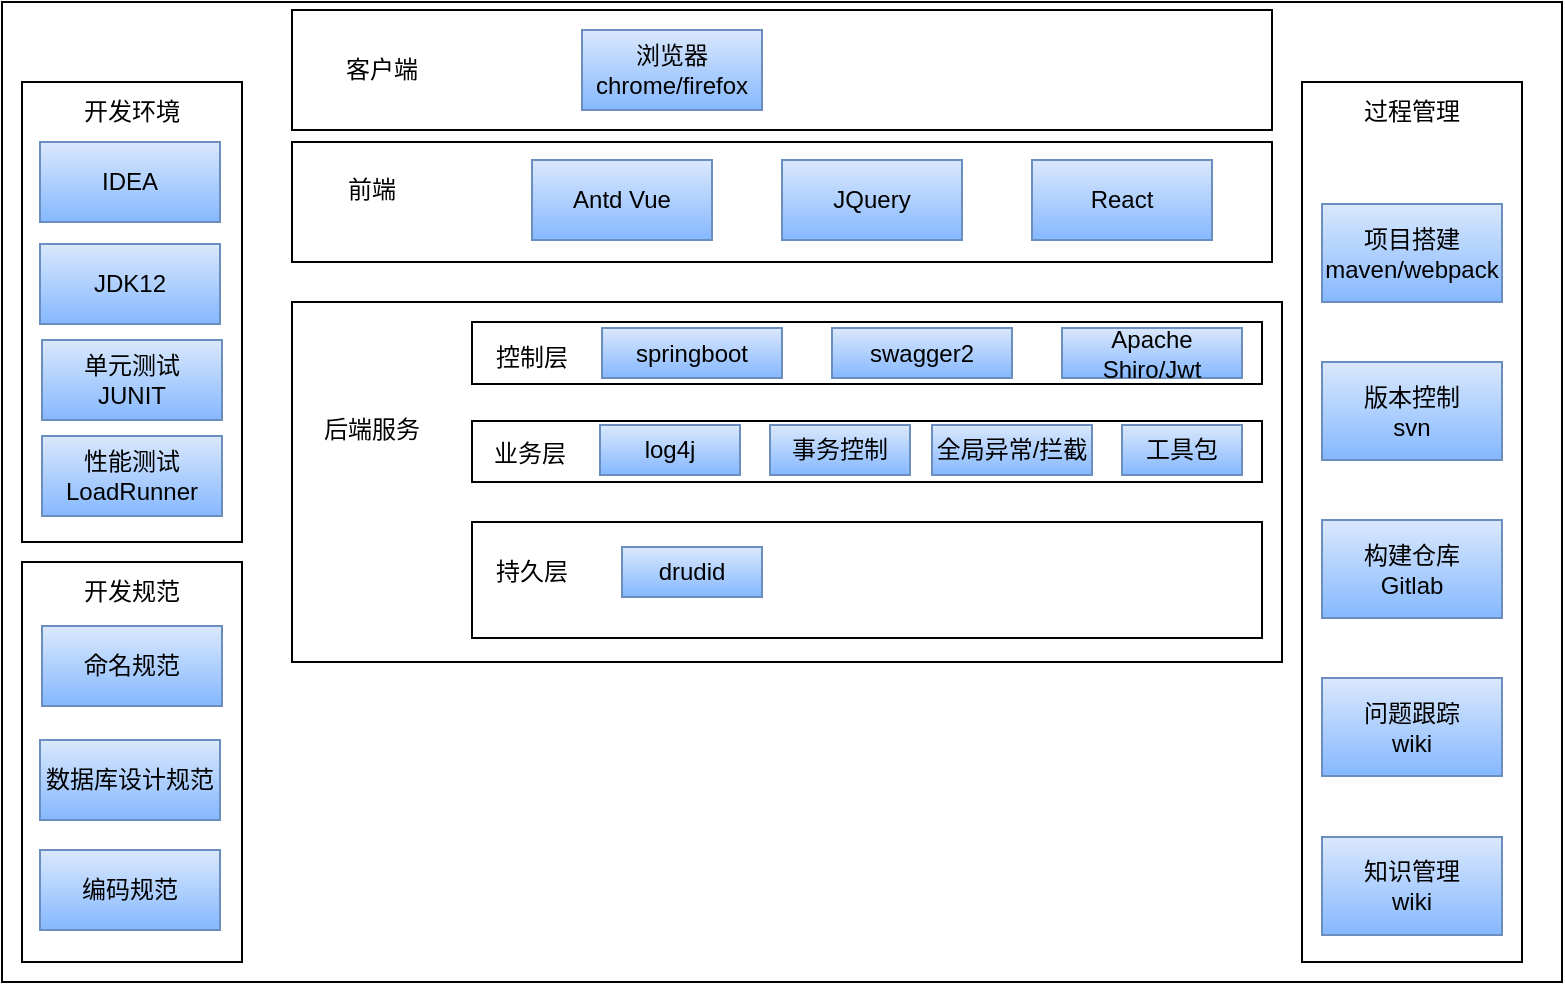 <mxfile version="20.3.7" type="github">
  <diagram id="Tf-ROqd5I0BjPCLAmrv_" name="第 1 页">
    <mxGraphModel dx="1038" dy="547" grid="1" gridSize="10" guides="1" tooltips="1" connect="1" arrows="1" fold="1" page="1" pageScale="1" pageWidth="827" pageHeight="1169" math="0" shadow="0">
      <root>
        <mxCell id="0" />
        <mxCell id="1" parent="0" />
        <mxCell id="2l5vj2_Z7wzyE9L1ZZ0V-1" value="" style="rounded=0;whiteSpace=wrap;html=1;" parent="1" vertex="1">
          <mxGeometry x="40" y="150" width="780" height="490" as="geometry" />
        </mxCell>
        <mxCell id="2l5vj2_Z7wzyE9L1ZZ0V-3" value="" style="rounded=0;whiteSpace=wrap;html=1;" parent="1" vertex="1">
          <mxGeometry x="50" y="430" width="110" height="200" as="geometry" />
        </mxCell>
        <mxCell id="2l5vj2_Z7wzyE9L1ZZ0V-2" value="" style="rounded=0;whiteSpace=wrap;html=1;" parent="1" vertex="1">
          <mxGeometry x="50" y="190" width="110" height="230" as="geometry" />
        </mxCell>
        <mxCell id="2l5vj2_Z7wzyE9L1ZZ0V-8" value="JDK12" style="rounded=0;whiteSpace=wrap;html=1;fillColor=#dae8fc;strokeColor=#6c8ebf;gradientColor=#85B8FF;" parent="1" vertex="1">
          <mxGeometry x="59" y="271" width="90" height="40" as="geometry" />
        </mxCell>
        <mxCell id="2l5vj2_Z7wzyE9L1ZZ0V-9" value="单元测试&lt;br&gt;JUNIT" style="rounded=0;whiteSpace=wrap;html=1;fillColor=#dae8fc;strokeColor=#6c8ebf;gradientColor=#85B8FF;" parent="1" vertex="1">
          <mxGeometry x="60" y="319" width="90" height="40" as="geometry" />
        </mxCell>
        <mxCell id="2l5vj2_Z7wzyE9L1ZZ0V-10" value="性能测试&lt;br&gt;LoadRunner" style="rounded=0;whiteSpace=wrap;html=1;fillColor=#dae8fc;strokeColor=#6c8ebf;gradientColor=#85B8FF;" parent="1" vertex="1">
          <mxGeometry x="60" y="367" width="90" height="40" as="geometry" />
        </mxCell>
        <mxCell id="2l5vj2_Z7wzyE9L1ZZ0V-11" value="开发环境" style="text;html=1;strokeColor=none;fillColor=none;align=center;verticalAlign=middle;whiteSpace=wrap;rounded=0;" parent="1" vertex="1">
          <mxGeometry x="75" y="190" width="60" height="30" as="geometry" />
        </mxCell>
        <mxCell id="HxrzQFl6GsJWeDt-w_co-1" value="命名规范" style="rounded=0;whiteSpace=wrap;html=1;fillColor=#dae8fc;strokeColor=#6c8ebf;gradientColor=#85B8FF;" vertex="1" parent="1">
          <mxGeometry x="60" y="462" width="90" height="40" as="geometry" />
        </mxCell>
        <mxCell id="HxrzQFl6GsJWeDt-w_co-2" value="编码规范" style="rounded=0;whiteSpace=wrap;html=1;fillColor=#dae8fc;strokeColor=#6c8ebf;gradientColor=#85B8FF;" vertex="1" parent="1">
          <mxGeometry x="59" y="574" width="90" height="40" as="geometry" />
        </mxCell>
        <mxCell id="HxrzQFl6GsJWeDt-w_co-3" value="数据库设计规范" style="rounded=0;whiteSpace=wrap;html=1;fillColor=#dae8fc;strokeColor=#6c8ebf;gradientColor=#85B8FF;" vertex="1" parent="1">
          <mxGeometry x="59" y="519" width="90" height="40" as="geometry" />
        </mxCell>
        <mxCell id="HxrzQFl6GsJWeDt-w_co-4" value="开发规范" style="text;html=1;strokeColor=none;fillColor=none;align=center;verticalAlign=middle;whiteSpace=wrap;rounded=0;" vertex="1" parent="1">
          <mxGeometry x="75" y="430" width="60" height="30" as="geometry" />
        </mxCell>
        <mxCell id="HxrzQFl6GsJWeDt-w_co-12" value="IDEA" style="rounded=0;whiteSpace=wrap;html=1;fillColor=#dae8fc;strokeColor=#6c8ebf;gradientColor=#85B8FF;" vertex="1" parent="1">
          <mxGeometry x="59" y="220" width="90" height="40" as="geometry" />
        </mxCell>
        <mxCell id="HxrzQFl6GsJWeDt-w_co-13" value="" style="rounded=0;whiteSpace=wrap;html=1;gradientColor=none;" vertex="1" parent="1">
          <mxGeometry x="185" y="300" width="495" height="180" as="geometry" />
        </mxCell>
        <mxCell id="HxrzQFl6GsJWeDt-w_co-14" value="" style="rounded=0;whiteSpace=wrap;html=1;" vertex="1" parent="1">
          <mxGeometry x="690" y="190" width="110" height="440" as="geometry" />
        </mxCell>
        <mxCell id="HxrzQFl6GsJWeDt-w_co-15" value="过程管理" style="text;html=1;strokeColor=none;fillColor=none;align=center;verticalAlign=middle;whiteSpace=wrap;rounded=0;" vertex="1" parent="1">
          <mxGeometry x="715" y="190" width="60" height="30" as="geometry" />
        </mxCell>
        <mxCell id="HxrzQFl6GsJWeDt-w_co-17" value="项目搭建&lt;br&gt;maven/webpack" style="rounded=0;whiteSpace=wrap;html=1;fillColor=#dae8fc;strokeColor=#6c8ebf;gradientColor=#85B8FF;" vertex="1" parent="1">
          <mxGeometry x="700" y="251" width="90" height="49" as="geometry" />
        </mxCell>
        <mxCell id="HxrzQFl6GsJWeDt-w_co-22" value="版本控制&lt;br&gt;svn" style="rounded=0;whiteSpace=wrap;html=1;fillColor=#dae8fc;strokeColor=#6c8ebf;gradientColor=#85B8FF;" vertex="1" parent="1">
          <mxGeometry x="700" y="330" width="90" height="49" as="geometry" />
        </mxCell>
        <mxCell id="HxrzQFl6GsJWeDt-w_co-24" value="构建仓库&lt;br&gt;Gitlab" style="rounded=0;whiteSpace=wrap;html=1;fillColor=#dae8fc;strokeColor=#6c8ebf;gradientColor=#85B8FF;" vertex="1" parent="1">
          <mxGeometry x="700" y="409" width="90" height="49" as="geometry" />
        </mxCell>
        <mxCell id="HxrzQFl6GsJWeDt-w_co-25" value="问题跟踪&lt;br&gt;wiki" style="rounded=0;whiteSpace=wrap;html=1;fillColor=#dae8fc;strokeColor=#6c8ebf;gradientColor=#85B8FF;" vertex="1" parent="1">
          <mxGeometry x="700" y="488" width="90" height="49" as="geometry" />
        </mxCell>
        <mxCell id="HxrzQFl6GsJWeDt-w_co-26" value="知识管理&lt;br&gt;wiki" style="rounded=0;whiteSpace=wrap;html=1;fillColor=#dae8fc;strokeColor=#6c8ebf;gradientColor=#85B8FF;" vertex="1" parent="1">
          <mxGeometry x="700" y="567.5" width="90" height="49" as="geometry" />
        </mxCell>
        <mxCell id="HxrzQFl6GsJWeDt-w_co-29" value="" style="group" vertex="1" connectable="0" parent="1">
          <mxGeometry x="185" y="220" width="490" height="60" as="geometry" />
        </mxCell>
        <mxCell id="HxrzQFl6GsJWeDt-w_co-6" value="" style="rounded=0;whiteSpace=wrap;html=1;gradientColor=none;" vertex="1" parent="HxrzQFl6GsJWeDt-w_co-29">
          <mxGeometry width="490" height="60" as="geometry" />
        </mxCell>
        <mxCell id="HxrzQFl6GsJWeDt-w_co-7" value="前端" style="text;html=1;strokeColor=none;fillColor=none;align=center;verticalAlign=middle;whiteSpace=wrap;rounded=0;" vertex="1" parent="HxrzQFl6GsJWeDt-w_co-29">
          <mxGeometry x="10" y="9" width="60" height="30" as="geometry" />
        </mxCell>
        <mxCell id="HxrzQFl6GsJWeDt-w_co-8" value="Antd Vue" style="rounded=0;whiteSpace=wrap;html=1;fillColor=#dae8fc;strokeColor=#6c8ebf;gradientColor=#85B8FF;" vertex="1" parent="HxrzQFl6GsJWeDt-w_co-29">
          <mxGeometry x="120" y="9" width="90" height="40" as="geometry" />
        </mxCell>
        <mxCell id="HxrzQFl6GsJWeDt-w_co-9" value="React" style="rounded=0;whiteSpace=wrap;html=1;fillColor=#dae8fc;strokeColor=#6c8ebf;gradientColor=#85B8FF;" vertex="1" parent="HxrzQFl6GsJWeDt-w_co-29">
          <mxGeometry x="370" y="9" width="90" height="40" as="geometry" />
        </mxCell>
        <mxCell id="HxrzQFl6GsJWeDt-w_co-10" value="JQuery" style="rounded=0;whiteSpace=wrap;html=1;fillColor=#dae8fc;strokeColor=#6c8ebf;gradientColor=#85B8FF;" vertex="1" parent="HxrzQFl6GsJWeDt-w_co-29">
          <mxGeometry x="245" y="9" width="90" height="40" as="geometry" />
        </mxCell>
        <mxCell id="HxrzQFl6GsJWeDt-w_co-30" value="" style="rounded=0;whiteSpace=wrap;html=1;gradientColor=none;" vertex="1" parent="1">
          <mxGeometry x="185" y="154" width="490" height="60" as="geometry" />
        </mxCell>
        <mxCell id="HxrzQFl6GsJWeDt-w_co-31" value="客户端" style="text;html=1;strokeColor=none;fillColor=none;align=center;verticalAlign=middle;whiteSpace=wrap;rounded=0;" vertex="1" parent="1">
          <mxGeometry x="200" y="169" width="60" height="30" as="geometry" />
        </mxCell>
        <mxCell id="HxrzQFl6GsJWeDt-w_co-32" value="浏览器&lt;br&gt;chrome/firefox" style="rounded=0;whiteSpace=wrap;html=1;fillColor=#dae8fc;strokeColor=#6c8ebf;gradientColor=#85B8FF;" vertex="1" parent="1">
          <mxGeometry x="330" y="164" width="90" height="40" as="geometry" />
        </mxCell>
        <mxCell id="HxrzQFl6GsJWeDt-w_co-33" value="后端服务" style="text;html=1;strokeColor=none;fillColor=none;align=center;verticalAlign=middle;whiteSpace=wrap;rounded=0;" vertex="1" parent="1">
          <mxGeometry x="195" y="349" width="60" height="30" as="geometry" />
        </mxCell>
        <mxCell id="HxrzQFl6GsJWeDt-w_co-34" value="" style="rounded=0;whiteSpace=wrap;html=1;gradientColor=none;" vertex="1" parent="1">
          <mxGeometry x="275" y="310" width="395" height="31" as="geometry" />
        </mxCell>
        <mxCell id="HxrzQFl6GsJWeDt-w_co-35" value="" style="rounded=0;whiteSpace=wrap;html=1;gradientColor=none;" vertex="1" parent="1">
          <mxGeometry x="275" y="359.5" width="395" height="30.5" as="geometry" />
        </mxCell>
        <mxCell id="HxrzQFl6GsJWeDt-w_co-36" value="" style="rounded=0;whiteSpace=wrap;html=1;gradientColor=none;" vertex="1" parent="1">
          <mxGeometry x="275" y="410" width="395" height="58" as="geometry" />
        </mxCell>
        <mxCell id="HxrzQFl6GsJWeDt-w_co-37" value="springboot" style="rounded=0;whiteSpace=wrap;html=1;fillColor=#dae8fc;strokeColor=#6c8ebf;gradientColor=#85B8FF;" vertex="1" parent="1">
          <mxGeometry x="340" y="313" width="90" height="25" as="geometry" />
        </mxCell>
        <mxCell id="HxrzQFl6GsJWeDt-w_co-38" value="swagger2" style="rounded=0;whiteSpace=wrap;html=1;fillColor=#dae8fc;strokeColor=#6c8ebf;gradientColor=#85B8FF;" vertex="1" parent="1">
          <mxGeometry x="455" y="313" width="90" height="25" as="geometry" />
        </mxCell>
        <mxCell id="HxrzQFl6GsJWeDt-w_co-39" value="Apache Shiro/Jwt" style="rounded=0;whiteSpace=wrap;html=1;fillColor=#dae8fc;strokeColor=#6c8ebf;gradientColor=#85B8FF;" vertex="1" parent="1">
          <mxGeometry x="570" y="313" width="90" height="25" as="geometry" />
        </mxCell>
        <mxCell id="HxrzQFl6GsJWeDt-w_co-41" value="控制层" style="text;html=1;strokeColor=none;fillColor=none;align=center;verticalAlign=middle;whiteSpace=wrap;rounded=0;" vertex="1" parent="1">
          <mxGeometry x="275" y="313" width="60" height="30" as="geometry" />
        </mxCell>
        <mxCell id="HxrzQFl6GsJWeDt-w_co-42" value="log4j" style="rounded=0;whiteSpace=wrap;html=1;fillColor=#dae8fc;strokeColor=#6c8ebf;gradientColor=#85B8FF;" vertex="1" parent="1">
          <mxGeometry x="339" y="361.5" width="70" height="25" as="geometry" />
        </mxCell>
        <mxCell id="HxrzQFl6GsJWeDt-w_co-43" value="全局异常/拦截" style="rounded=0;whiteSpace=wrap;html=1;fillColor=#dae8fc;strokeColor=#6c8ebf;gradientColor=#85B8FF;" vertex="1" parent="1">
          <mxGeometry x="505" y="361.5" width="80" height="25" as="geometry" />
        </mxCell>
        <mxCell id="HxrzQFl6GsJWeDt-w_co-44" value="工具包" style="rounded=0;whiteSpace=wrap;html=1;fillColor=#dae8fc;strokeColor=#6c8ebf;gradientColor=#85B8FF;" vertex="1" parent="1">
          <mxGeometry x="600" y="361.5" width="60" height="25" as="geometry" />
        </mxCell>
        <mxCell id="HxrzQFl6GsJWeDt-w_co-46" value="业务层" style="text;html=1;strokeColor=none;fillColor=none;align=center;verticalAlign=middle;whiteSpace=wrap;rounded=0;" vertex="1" parent="1">
          <mxGeometry x="274" y="361" width="60" height="30" as="geometry" />
        </mxCell>
        <mxCell id="HxrzQFl6GsJWeDt-w_co-48" value="事务控制" style="rounded=0;whiteSpace=wrap;html=1;fillColor=#dae8fc;strokeColor=#6c8ebf;gradientColor=#85B8FF;" vertex="1" parent="1">
          <mxGeometry x="424" y="361.5" width="70" height="25" as="geometry" />
        </mxCell>
        <mxCell id="HxrzQFl6GsJWeDt-w_co-51" value="持久层" style="text;html=1;strokeColor=none;fillColor=none;align=center;verticalAlign=middle;whiteSpace=wrap;rounded=0;" vertex="1" parent="1">
          <mxGeometry x="275" y="420" width="60" height="30" as="geometry" />
        </mxCell>
        <mxCell id="HxrzQFl6GsJWeDt-w_co-52" value="drudid" style="rounded=0;whiteSpace=wrap;html=1;fillColor=#dae8fc;strokeColor=#6c8ebf;gradientColor=#85B8FF;" vertex="1" parent="1">
          <mxGeometry x="350" y="422.5" width="70" height="25" as="geometry" />
        </mxCell>
      </root>
    </mxGraphModel>
  </diagram>
</mxfile>
